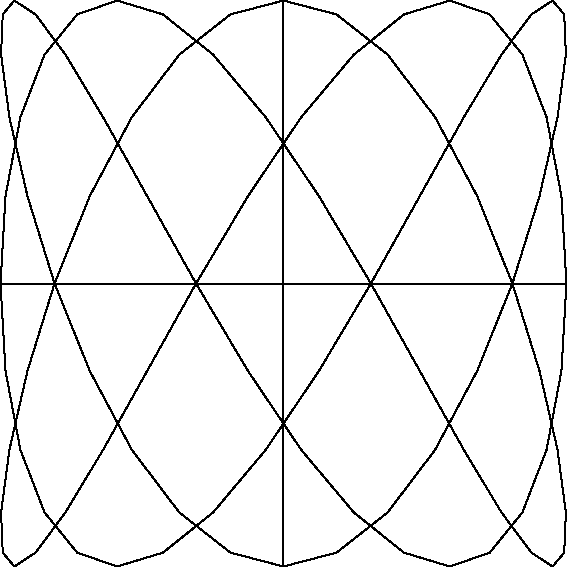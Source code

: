 size(16cm,10cm);
import contour;
import graph;
xaxis();
yaxis();

real x(real t) {return cos(3*2pi*t);}
real y(real t) {return sin(5*2pi*t);}

draw(graph(x,y,0,1));
